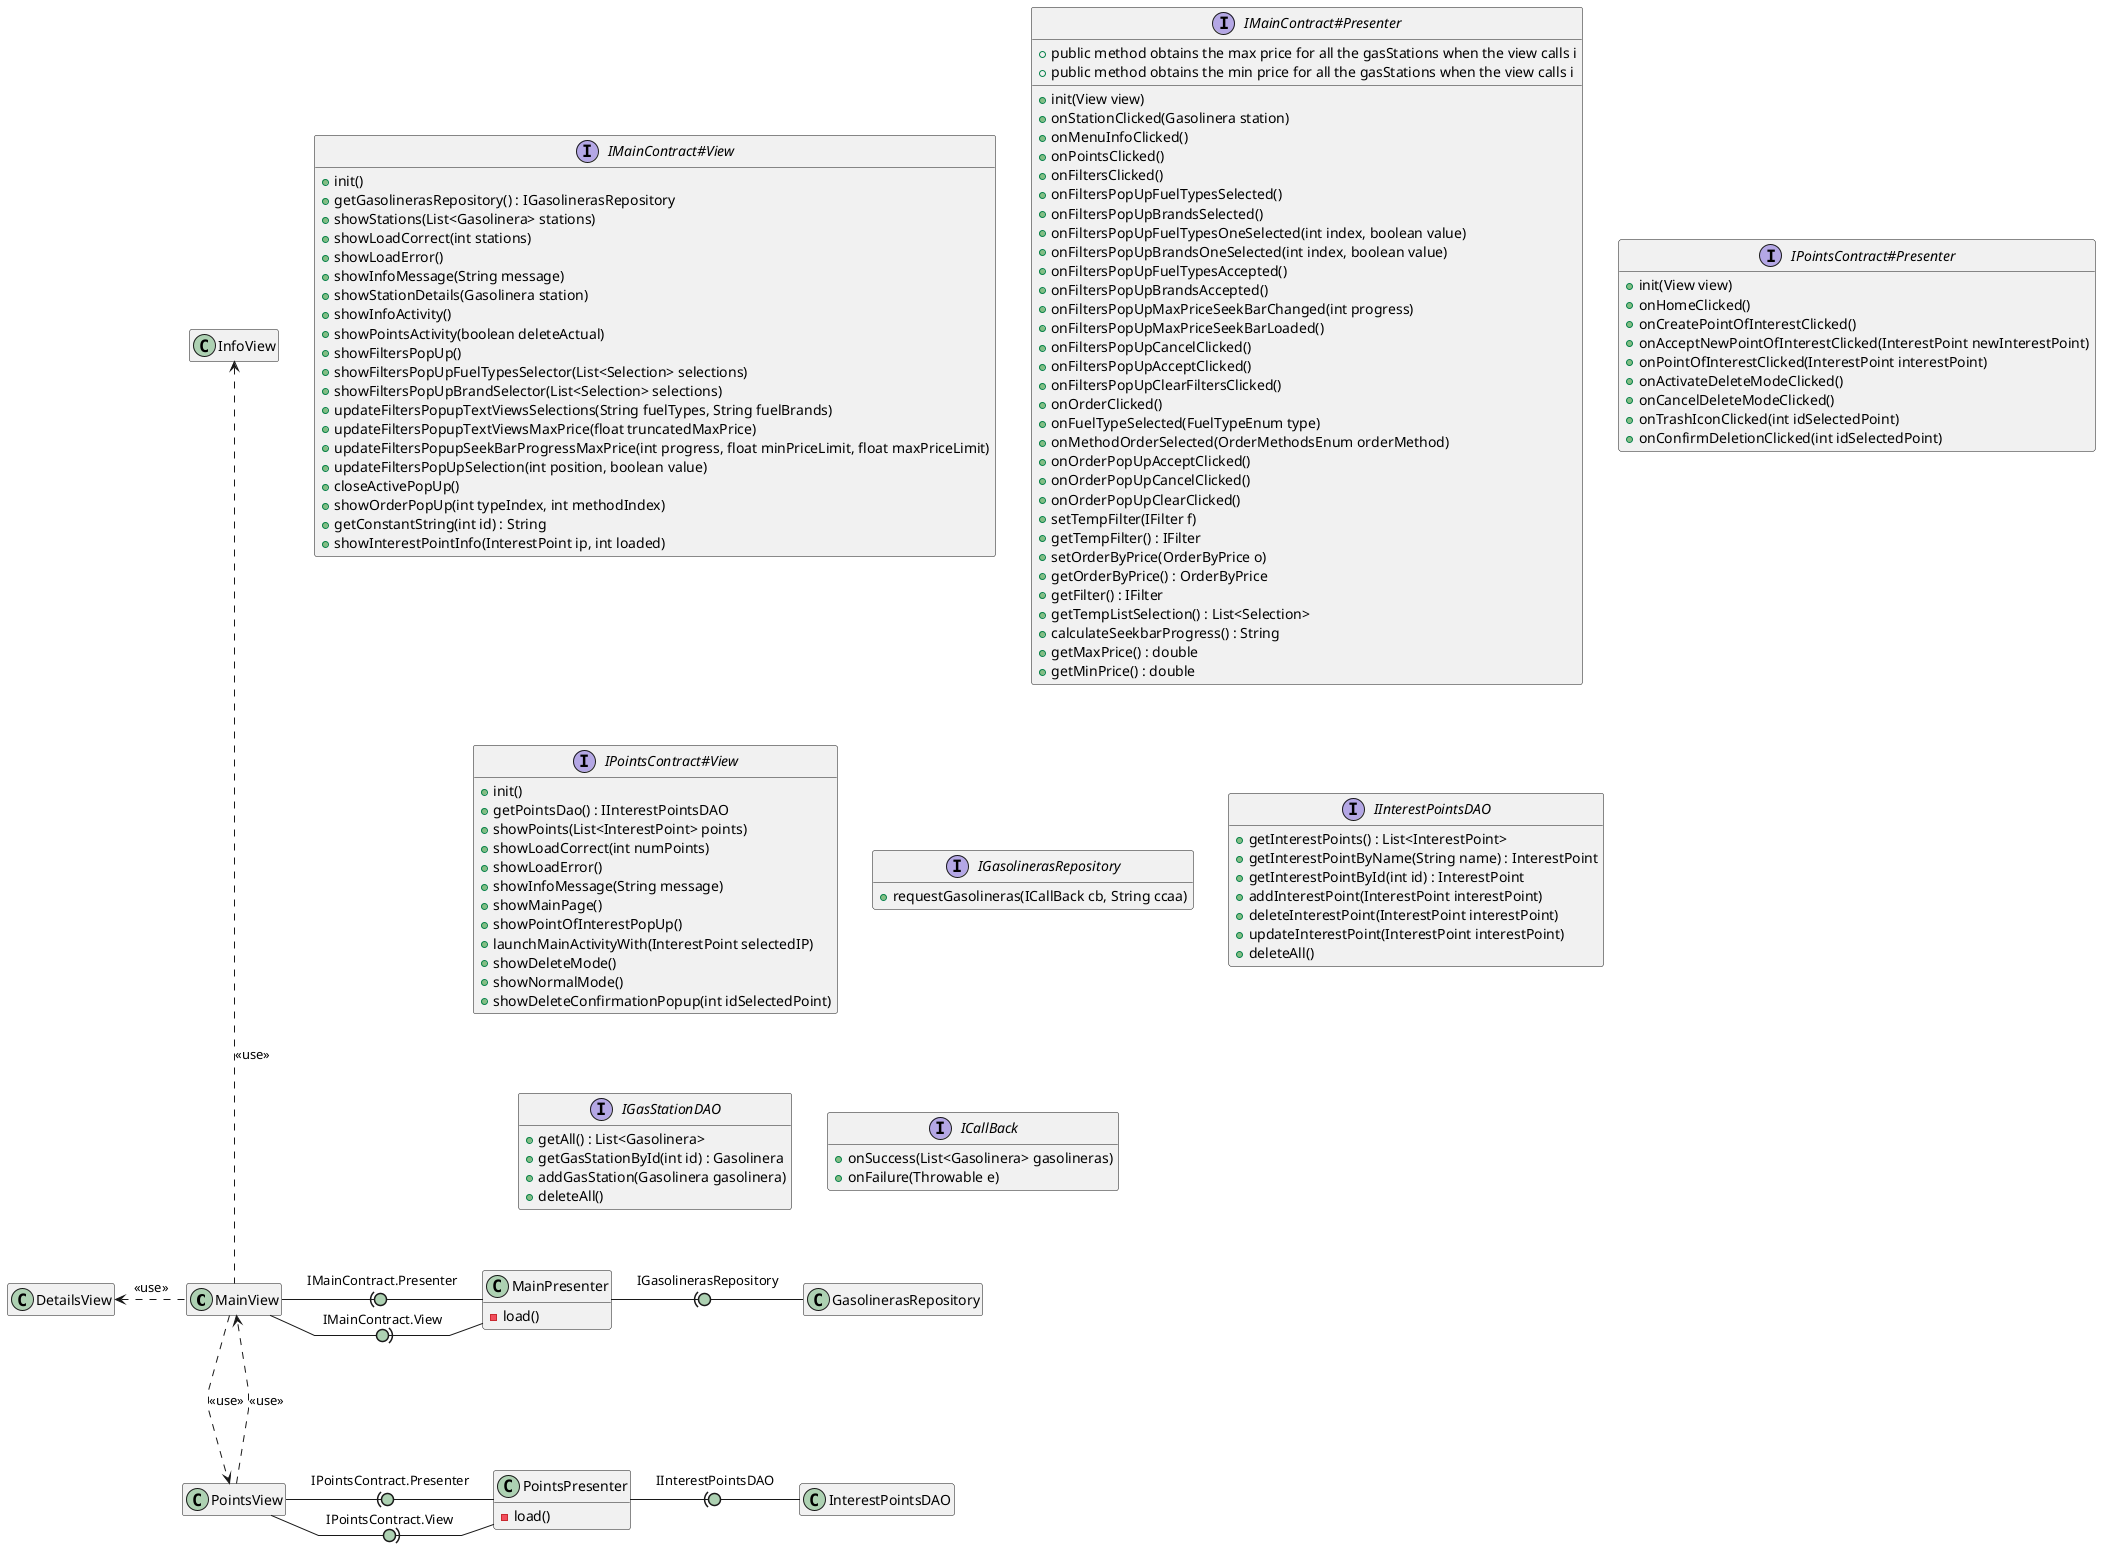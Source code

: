 @startuml clases

hide empty members
skinparam linetype polyline
skinparam arrowLollipopColor #ADD1B2

MainView -right(0- MainPresenter : IMainContract.Presenter
MainView -right0)- MainPresenter : IMainContract.View
PointsView -right(0- PointsPresenter : IPointsContract.Presenter
PointsView -right0)- PointsPresenter  : IPointsContract.View
MainView -up..-> InfoView : <<use>>
MainView -left..> DetailsView : <<use>>
MainView -down..> PointsView : <<use>>
PointsView -..> MainView : <<use>>
MainPresenter -right(0- GasolinerasRepository : IGasolinerasRepository
PointsPresenter -right(0- InterestPointsDAO : IInterestPointsDAO

class MainPresenter {
    -load()
}

class PointsPresenter {
    -load()
}

interface IMainContract#View {
    + init()
    + getGasolinerasRepository() : IGasolinerasRepository
    + showStations(List<Gasolinera> stations)
    + showLoadCorrect(int stations)
    + showLoadError()
    + showInfoMessage(String message)
    + showStationDetails(Gasolinera station)
    + showInfoActivity()
    + showPointsActivity(boolean deleteActual)
    + showFiltersPopUp()
    + showFiltersPopUpFuelTypesSelector(List<Selection> selections)
    + showFiltersPopUpBrandSelector(List<Selection> selections)
    + updateFiltersPopupTextViewsSelections(String fuelTypes, String fuelBrands)
    + updateFiltersPopupTextViewsMaxPrice(float truncatedMaxPrice)
    + updateFiltersPopupSeekBarProgressMaxPrice(int progress, float minPriceLimit, float maxPriceLimit)
    + updateFiltersPopUpSelection(int position, boolean value)
    + closeActivePopUp()
    + showOrderPopUp(int typeIndex, int methodIndex)
    + getConstantString(int id) : String
    + showInterestPointInfo(InterestPoint ip, int loaded)
}

interface IMainContract#Presenter {
    + init(View view)
    + onStationClicked(Gasolinera station)
    + onMenuInfoClicked()
    + onPointsClicked()
    + onFiltersClicked()
    + onFiltersPopUpFuelTypesSelected()
    + onFiltersPopUpBrandsSelected()
    + onFiltersPopUpFuelTypesOneSelected(int index, boolean value)
    + onFiltersPopUpBrandsOneSelected(int index, boolean value)   
    + onFiltersPopUpFuelTypesAccepted()
    + onFiltersPopUpBrandsAccepted()
    + onFiltersPopUpMaxPriceSeekBarChanged(int progress)
    + onFiltersPopUpMaxPriceSeekBarLoaded()
    + onFiltersPopUpCancelClicked()
    + onFiltersPopUpAcceptClicked()
    + onFiltersPopUpClearFiltersClicked()
    + onOrderClicked()
    + onFuelTypeSelected(FuelTypeEnum type)
    + onMethodOrderSelected(OrderMethodsEnum orderMethod)
    + onOrderPopUpAcceptClicked()
    + onOrderPopUpCancelClicked()
    + onOrderPopUpClearClicked()
    + setTempFilter(IFilter f)
    + getTempFilter() : IFilter
    + setOrderByPrice(OrderByPrice o)
    + getOrderByPrice() : OrderByPrice
    + getFilter() : IFilter
    + getTempListSelection() : List<Selection>
    + calculateSeekbarProgress() : String
    + public method obtains the max price for all the gasStations when the view calls i
    + getMaxPrice() : double
    + public method obtains the min price for all the gasStations when the view calls i
    + getMinPrice() : double
}

interface IPointsContract#Presenter {
    + init(View view)
    + onHomeClicked()
    + onCreatePointOfInterestClicked()
    + onAcceptNewPointOfInterestClicked(InterestPoint newInterestPoint)
    + onPointOfInterestClicked(InterestPoint interestPoint)
    + onActivateDeleteModeClicked()
    + onCancelDeleteModeClicked()
    + onTrashIconClicked(int idSelectedPoint)
    + onConfirmDeletionClicked(int idSelectedPoint)    
}

interface IPointsContract#View {
    + init()
    + getPointsDao() : IInterestPointsDAO
    + showPoints(List<InterestPoint> points)
    + showLoadCorrect(int numPoints)
    + showLoadError()
    + showInfoMessage(String message)
    + showMainPage()
    + showPointOfInterestPopUp()
    + launchMainActivityWith(InterestPoint selectedIP)
    + showDeleteMode()
    + showNormalMode()
    + showDeleteConfirmationPopup(int idSelectedPoint)
}

interface IGasolinerasRepository {
    + requestGasolineras(ICallBack cb, String ccaa)
}

interface IInterestPointsDAO {
    + getInterestPoints() : List<InterestPoint>
    + getInterestPointByName(String name) : InterestPoint
    + getInterestPointById(int id) : InterestPoint       
    + addInterestPoint(InterestPoint interestPoint)      
    + deleteInterestPoint(InterestPoint interestPoint)   
    + updateInterestPoint(InterestPoint interestPoint)   
    + deleteAll()
}

interface IGasStationDAO {
    + getAll() : List<Gasolinera>
    + getGasStationById(int id) : Gasolinera
    + addGasStation(Gasolinera gasolinera)
    + deleteAll()
}

interface ICallBack {
    + onSuccess(List<Gasolinera> gasolineras)
    + onFailure(Throwable e)
}


@enduml